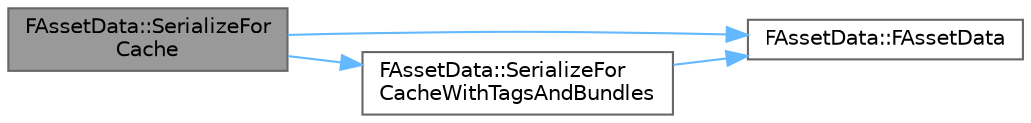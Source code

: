 digraph "FAssetData::SerializeForCache"
{
 // INTERACTIVE_SVG=YES
 // LATEX_PDF_SIZE
  bgcolor="transparent";
  edge [fontname=Helvetica,fontsize=10,labelfontname=Helvetica,labelfontsize=10];
  node [fontname=Helvetica,fontsize=10,shape=box,height=0.2,width=0.4];
  rankdir="LR";
  Node1 [id="Node000001",label="FAssetData::SerializeFor\lCache",height=0.2,width=0.4,color="gray40", fillcolor="grey60", style="filled", fontcolor="black",tooltip="Serialize as part of the registry cache."];
  Node1 -> Node2 [id="edge1_Node000001_Node000002",color="steelblue1",style="solid",tooltip=" "];
  Node2 [id="Node000002",label="FAssetData::FAssetData",height=0.2,width=0.4,color="grey40", fillcolor="white", style="filled",URL="$dd/dc3/structFAssetData.html#a314c1c67956fcfaf3ab8399930884307",tooltip="Default constructors."];
  Node1 -> Node3 [id="edge2_Node000001_Node000003",color="steelblue1",style="solid",tooltip=" "];
  Node3 [id="Node000003",label="FAssetData::SerializeFor\lCacheWithTagsAndBundles",height=0.2,width=0.4,color="grey40", fillcolor="white", style="filled",URL="$dd/dc3/structFAssetData.html#a0a3229d2e882c1196e83ffb87544d48d",tooltip=" "];
  Node3 -> Node2 [id="edge3_Node000003_Node000002",color="steelblue1",style="solid",tooltip=" "];
}
